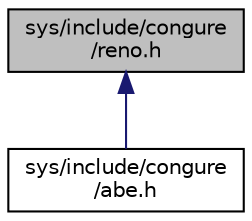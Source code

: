 digraph "sys/include/congure/reno.h"
{
 // LATEX_PDF_SIZE
  edge [fontname="Helvetica",fontsize="10",labelfontname="Helvetica",labelfontsize="10"];
  node [fontname="Helvetica",fontsize="10",shape=record];
  Node1 [label="sys/include/congure\l/reno.h",height=0.2,width=0.4,color="black", fillcolor="grey75", style="filled", fontcolor="black",tooltip=" "];
  Node1 -> Node2 [dir="back",color="midnightblue",fontsize="10",style="solid",fontname="Helvetica"];
  Node2 [label="sys/include/congure\l/abe.h",height=0.2,width=0.4,color="black", fillcolor="white", style="filled",URL="$abe_8h.html",tooltip=" "];
}
